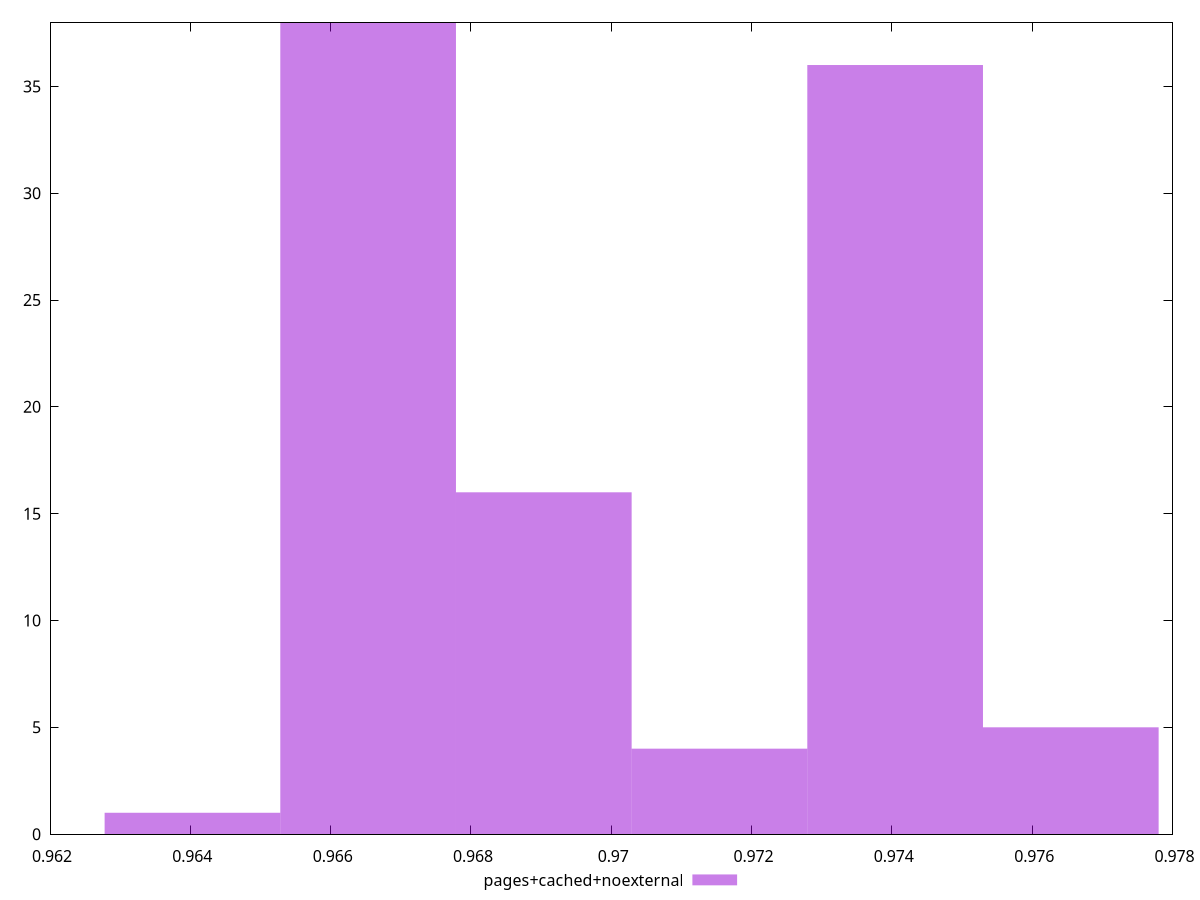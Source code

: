 $_pagesCachedNoexternal <<EOF
0.9740464591356822 36
0.9665345327156127 38
0.9765504346090388 5
0.9690385081889692 16
0.9715424836623258 4
0.9640305572422562 1
EOF
set key outside below
set terminal pngcairo
set output "report_00006_2020-11-02T20-21-41.718Z/speed-index/pages+cached+noexternal//hist.png"
set yrange [0:38]
set boxwidth 0.0025039754733565097
set style fill transparent solid 0.5 noborder
plot $_pagesCachedNoexternal title "pages+cached+noexternal" with boxes ,